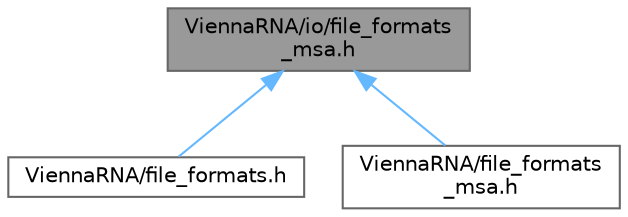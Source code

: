 digraph "ViennaRNA/io/file_formats_msa.h"
{
 // INTERACTIVE_SVG=YES
 // LATEX_PDF_SIZE
  bgcolor="transparent";
  edge [fontname=Helvetica,fontsize=10,labelfontname=Helvetica,labelfontsize=10];
  node [fontname=Helvetica,fontsize=10,shape=box,height=0.2,width=0.4];
  Node1 [label="ViennaRNA/io/file_formats\l_msa.h",height=0.2,width=0.4,color="gray40", fillcolor="grey60", style="filled", fontcolor="black",tooltip="Functions dealing with file formats for Multiple Sequence Alignments (MSA)"];
  Node1 -> Node2 [dir="back",color="steelblue1",style="solid"];
  Node2 [label="ViennaRNA/file_formats.h",height=0.2,width=0.4,color="grey40", fillcolor="white", style="filled",URL="$file__formats_8h.html",tooltip="Use ViennaRNA/io/file_formats.h instead."];
  Node1 -> Node3 [dir="back",color="steelblue1",style="solid"];
  Node3 [label="ViennaRNA/file_formats\l_msa.h",height=0.2,width=0.4,color="grey40", fillcolor="white", style="filled",URL="$file__formats__msa_8h.html",tooltip="Use ViennaRNA/io/file_formats_msa.h instead."];
}
